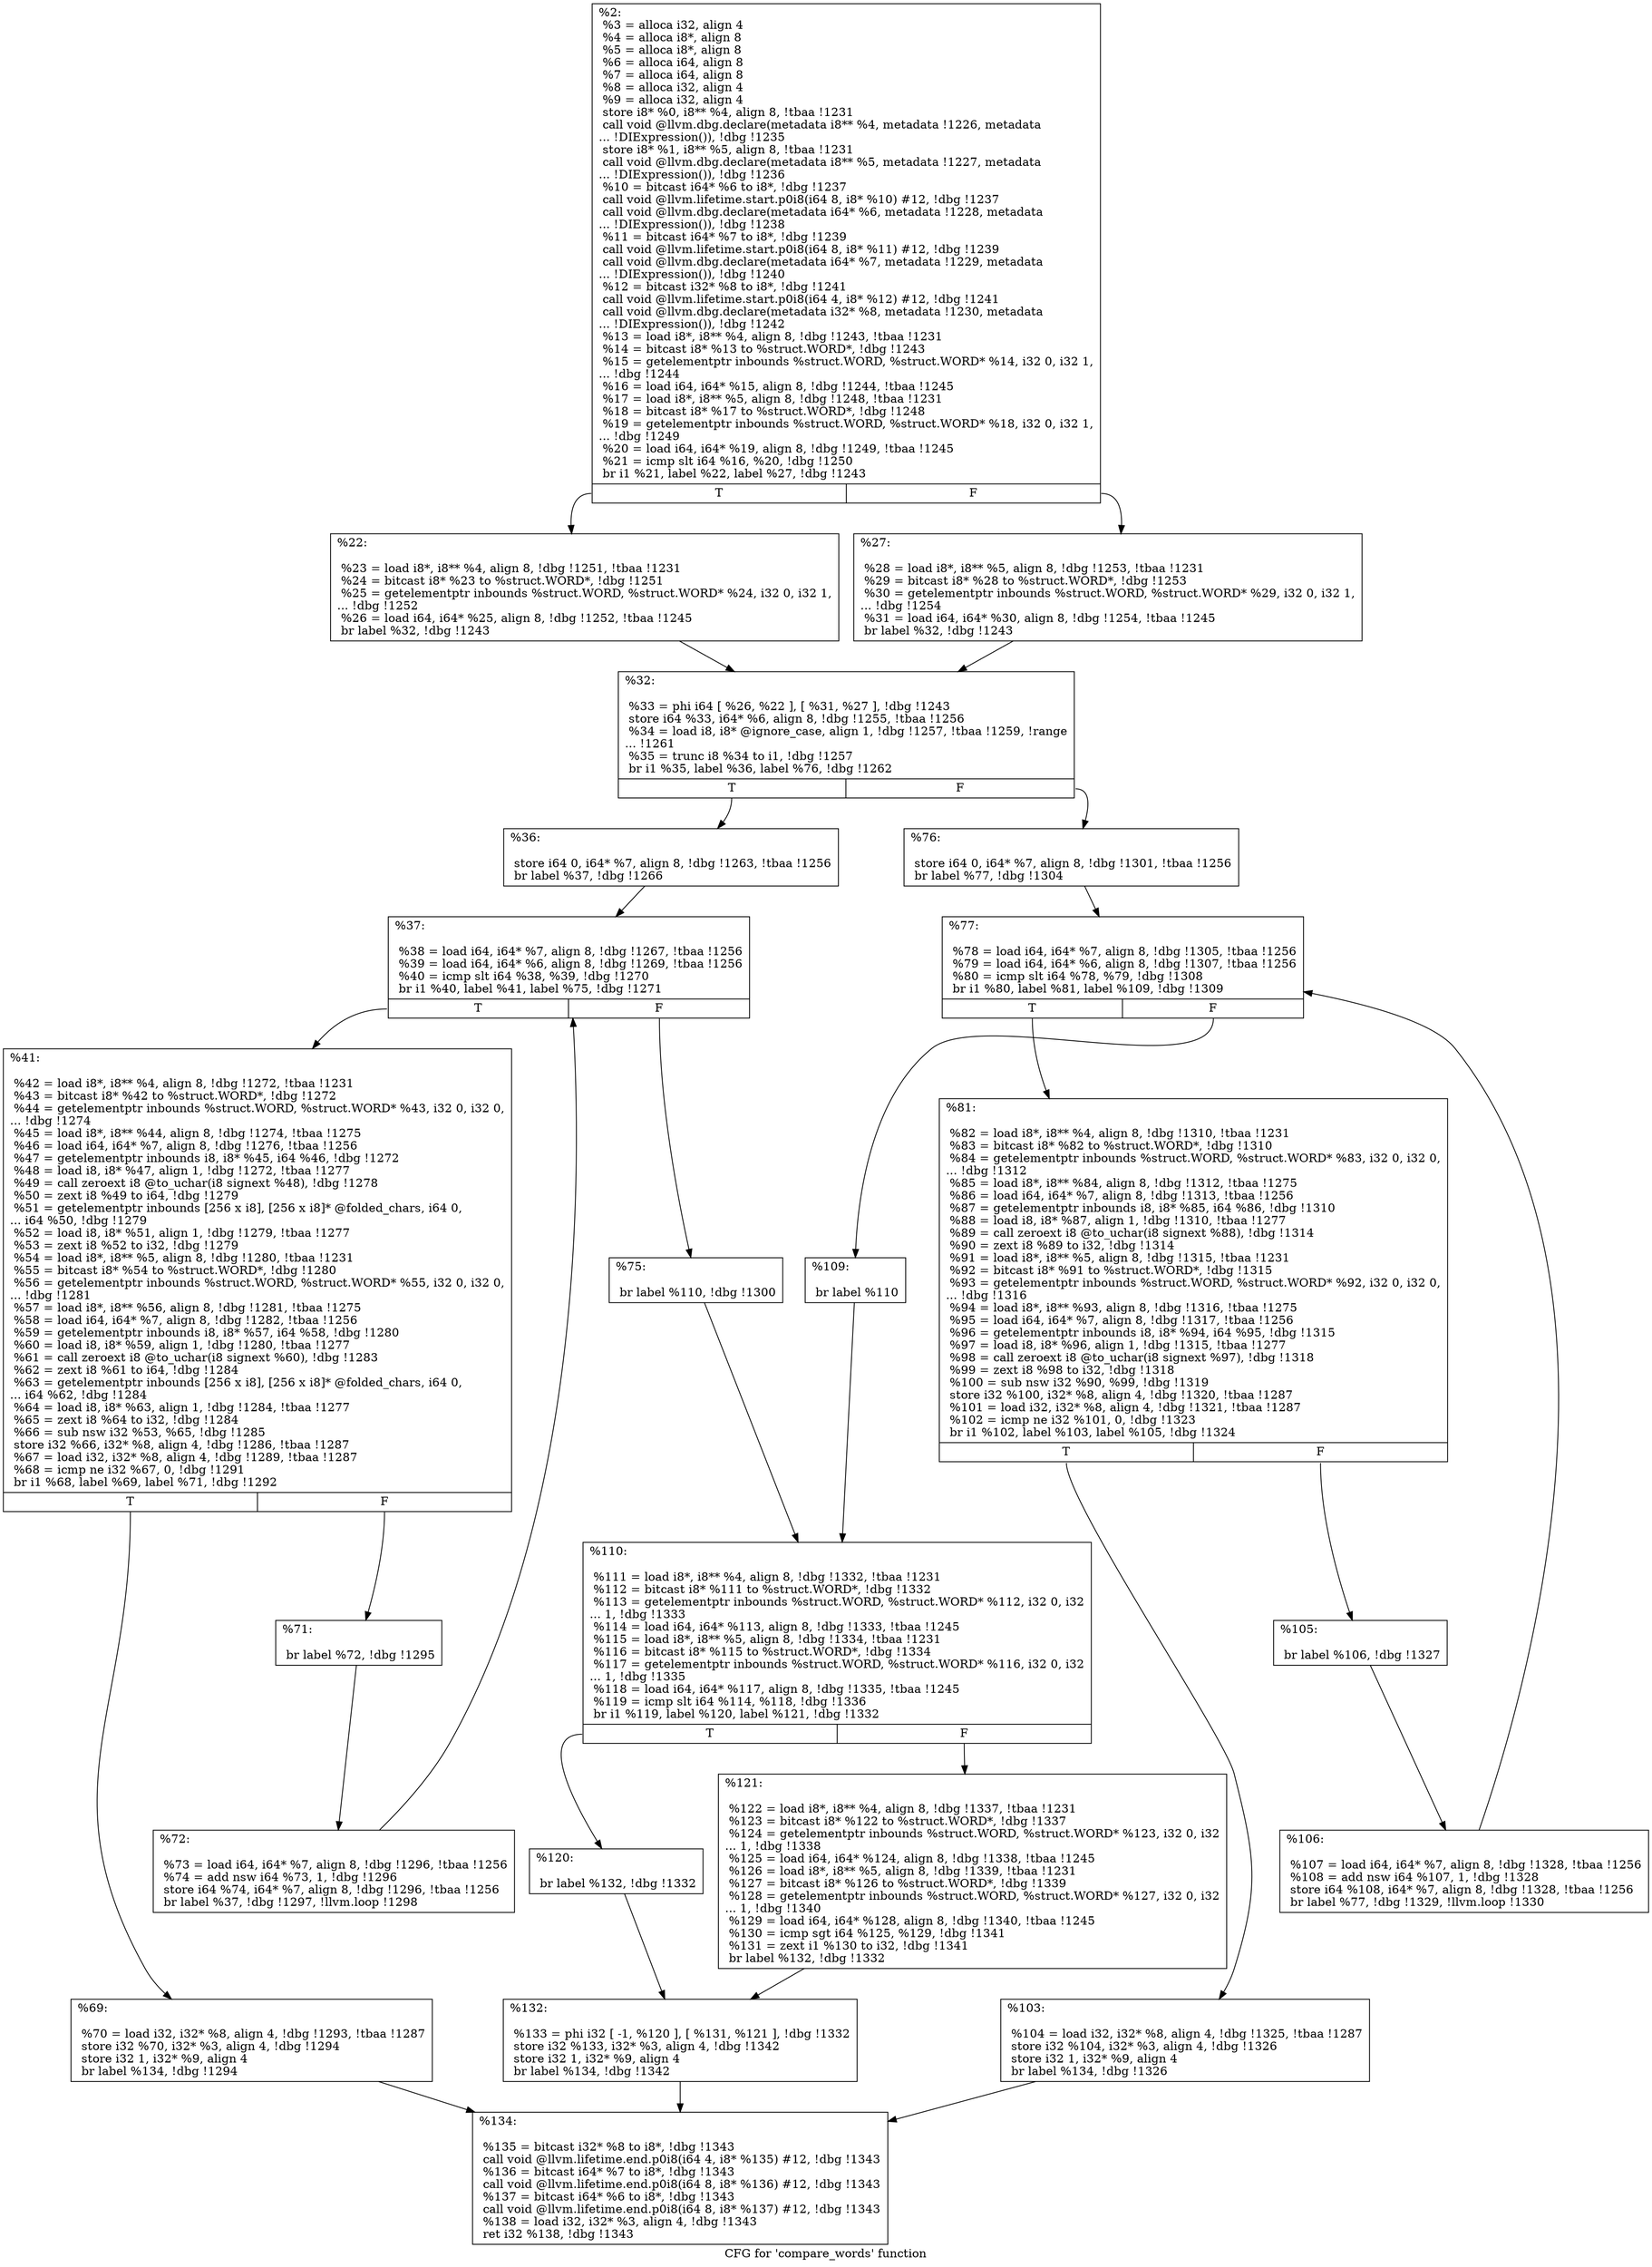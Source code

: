 digraph "CFG for 'compare_words' function" {
	label="CFG for 'compare_words' function";

	Node0x1a3dcb0 [shape=record,label="{%2:\l  %3 = alloca i32, align 4\l  %4 = alloca i8*, align 8\l  %5 = alloca i8*, align 8\l  %6 = alloca i64, align 8\l  %7 = alloca i64, align 8\l  %8 = alloca i32, align 4\l  %9 = alloca i32, align 4\l  store i8* %0, i8** %4, align 8, !tbaa !1231\l  call void @llvm.dbg.declare(metadata i8** %4, metadata !1226, metadata\l... !DIExpression()), !dbg !1235\l  store i8* %1, i8** %5, align 8, !tbaa !1231\l  call void @llvm.dbg.declare(metadata i8** %5, metadata !1227, metadata\l... !DIExpression()), !dbg !1236\l  %10 = bitcast i64* %6 to i8*, !dbg !1237\l  call void @llvm.lifetime.start.p0i8(i64 8, i8* %10) #12, !dbg !1237\l  call void @llvm.dbg.declare(metadata i64* %6, metadata !1228, metadata\l... !DIExpression()), !dbg !1238\l  %11 = bitcast i64* %7 to i8*, !dbg !1239\l  call void @llvm.lifetime.start.p0i8(i64 8, i8* %11) #12, !dbg !1239\l  call void @llvm.dbg.declare(metadata i64* %7, metadata !1229, metadata\l... !DIExpression()), !dbg !1240\l  %12 = bitcast i32* %8 to i8*, !dbg !1241\l  call void @llvm.lifetime.start.p0i8(i64 4, i8* %12) #12, !dbg !1241\l  call void @llvm.dbg.declare(metadata i32* %8, metadata !1230, metadata\l... !DIExpression()), !dbg !1242\l  %13 = load i8*, i8** %4, align 8, !dbg !1243, !tbaa !1231\l  %14 = bitcast i8* %13 to %struct.WORD*, !dbg !1243\l  %15 = getelementptr inbounds %struct.WORD, %struct.WORD* %14, i32 0, i32 1,\l... !dbg !1244\l  %16 = load i64, i64* %15, align 8, !dbg !1244, !tbaa !1245\l  %17 = load i8*, i8** %5, align 8, !dbg !1248, !tbaa !1231\l  %18 = bitcast i8* %17 to %struct.WORD*, !dbg !1248\l  %19 = getelementptr inbounds %struct.WORD, %struct.WORD* %18, i32 0, i32 1,\l... !dbg !1249\l  %20 = load i64, i64* %19, align 8, !dbg !1249, !tbaa !1245\l  %21 = icmp slt i64 %16, %20, !dbg !1250\l  br i1 %21, label %22, label %27, !dbg !1243\l|{<s0>T|<s1>F}}"];
	Node0x1a3dcb0:s0 -> Node0x1a3dd60;
	Node0x1a3dcb0:s1 -> Node0x1a3ddb0;
	Node0x1a3dd60 [shape=record,label="{%22:\l\l  %23 = load i8*, i8** %4, align 8, !dbg !1251, !tbaa !1231\l  %24 = bitcast i8* %23 to %struct.WORD*, !dbg !1251\l  %25 = getelementptr inbounds %struct.WORD, %struct.WORD* %24, i32 0, i32 1,\l... !dbg !1252\l  %26 = load i64, i64* %25, align 8, !dbg !1252, !tbaa !1245\l  br label %32, !dbg !1243\l}"];
	Node0x1a3dd60 -> Node0x1a3de00;
	Node0x1a3ddb0 [shape=record,label="{%27:\l\l  %28 = load i8*, i8** %5, align 8, !dbg !1253, !tbaa !1231\l  %29 = bitcast i8* %28 to %struct.WORD*, !dbg !1253\l  %30 = getelementptr inbounds %struct.WORD, %struct.WORD* %29, i32 0, i32 1,\l... !dbg !1254\l  %31 = load i64, i64* %30, align 8, !dbg !1254, !tbaa !1245\l  br label %32, !dbg !1243\l}"];
	Node0x1a3ddb0 -> Node0x1a3de00;
	Node0x1a3de00 [shape=record,label="{%32:\l\l  %33 = phi i64 [ %26, %22 ], [ %31, %27 ], !dbg !1243\l  store i64 %33, i64* %6, align 8, !dbg !1255, !tbaa !1256\l  %34 = load i8, i8* @ignore_case, align 1, !dbg !1257, !tbaa !1259, !range\l... !1261\l  %35 = trunc i8 %34 to i1, !dbg !1257\l  br i1 %35, label %36, label %76, !dbg !1262\l|{<s0>T|<s1>F}}"];
	Node0x1a3de00:s0 -> Node0x1a3de50;
	Node0x1a3de00:s1 -> Node0x1a3e080;
	Node0x1a3de50 [shape=record,label="{%36:\l\l  store i64 0, i64* %7, align 8, !dbg !1263, !tbaa !1256\l  br label %37, !dbg !1266\l}"];
	Node0x1a3de50 -> Node0x1a3dea0;
	Node0x1a3dea0 [shape=record,label="{%37:\l\l  %38 = load i64, i64* %7, align 8, !dbg !1267, !tbaa !1256\l  %39 = load i64, i64* %6, align 8, !dbg !1269, !tbaa !1256\l  %40 = icmp slt i64 %38, %39, !dbg !1270\l  br i1 %40, label %41, label %75, !dbg !1271\l|{<s0>T|<s1>F}}"];
	Node0x1a3dea0:s0 -> Node0x1a3def0;
	Node0x1a3dea0:s1 -> Node0x1a3e030;
	Node0x1a3def0 [shape=record,label="{%41:\l\l  %42 = load i8*, i8** %4, align 8, !dbg !1272, !tbaa !1231\l  %43 = bitcast i8* %42 to %struct.WORD*, !dbg !1272\l  %44 = getelementptr inbounds %struct.WORD, %struct.WORD* %43, i32 0, i32 0,\l... !dbg !1274\l  %45 = load i8*, i8** %44, align 8, !dbg !1274, !tbaa !1275\l  %46 = load i64, i64* %7, align 8, !dbg !1276, !tbaa !1256\l  %47 = getelementptr inbounds i8, i8* %45, i64 %46, !dbg !1272\l  %48 = load i8, i8* %47, align 1, !dbg !1272, !tbaa !1277\l  %49 = call zeroext i8 @to_uchar(i8 signext %48), !dbg !1278\l  %50 = zext i8 %49 to i64, !dbg !1279\l  %51 = getelementptr inbounds [256 x i8], [256 x i8]* @folded_chars, i64 0,\l... i64 %50, !dbg !1279\l  %52 = load i8, i8* %51, align 1, !dbg !1279, !tbaa !1277\l  %53 = zext i8 %52 to i32, !dbg !1279\l  %54 = load i8*, i8** %5, align 8, !dbg !1280, !tbaa !1231\l  %55 = bitcast i8* %54 to %struct.WORD*, !dbg !1280\l  %56 = getelementptr inbounds %struct.WORD, %struct.WORD* %55, i32 0, i32 0,\l... !dbg !1281\l  %57 = load i8*, i8** %56, align 8, !dbg !1281, !tbaa !1275\l  %58 = load i64, i64* %7, align 8, !dbg !1282, !tbaa !1256\l  %59 = getelementptr inbounds i8, i8* %57, i64 %58, !dbg !1280\l  %60 = load i8, i8* %59, align 1, !dbg !1280, !tbaa !1277\l  %61 = call zeroext i8 @to_uchar(i8 signext %60), !dbg !1283\l  %62 = zext i8 %61 to i64, !dbg !1284\l  %63 = getelementptr inbounds [256 x i8], [256 x i8]* @folded_chars, i64 0,\l... i64 %62, !dbg !1284\l  %64 = load i8, i8* %63, align 1, !dbg !1284, !tbaa !1277\l  %65 = zext i8 %64 to i32, !dbg !1284\l  %66 = sub nsw i32 %53, %65, !dbg !1285\l  store i32 %66, i32* %8, align 4, !dbg !1286, !tbaa !1287\l  %67 = load i32, i32* %8, align 4, !dbg !1289, !tbaa !1287\l  %68 = icmp ne i32 %67, 0, !dbg !1291\l  br i1 %68, label %69, label %71, !dbg !1292\l|{<s0>T|<s1>F}}"];
	Node0x1a3def0:s0 -> Node0x1a3df40;
	Node0x1a3def0:s1 -> Node0x1a3df90;
	Node0x1a3df40 [shape=record,label="{%69:\l\l  %70 = load i32, i32* %8, align 4, !dbg !1293, !tbaa !1287\l  store i32 %70, i32* %3, align 4, !dbg !1294\l  store i32 1, i32* %9, align 4\l  br label %134, !dbg !1294\l}"];
	Node0x1a3df40 -> Node0x1a3e3f0;
	Node0x1a3df90 [shape=record,label="{%71:\l\l  br label %72, !dbg !1295\l}"];
	Node0x1a3df90 -> Node0x1a3dfe0;
	Node0x1a3dfe0 [shape=record,label="{%72:\l\l  %73 = load i64, i64* %7, align 8, !dbg !1296, !tbaa !1256\l  %74 = add nsw i64 %73, 1, !dbg !1296\l  store i64 %74, i64* %7, align 8, !dbg !1296, !tbaa !1256\l  br label %37, !dbg !1297, !llvm.loop !1298\l}"];
	Node0x1a3dfe0 -> Node0x1a3dea0;
	Node0x1a3e030 [shape=record,label="{%75:\l\l  br label %110, !dbg !1300\l}"];
	Node0x1a3e030 -> Node0x1a3e2b0;
	Node0x1a3e080 [shape=record,label="{%76:\l\l  store i64 0, i64* %7, align 8, !dbg !1301, !tbaa !1256\l  br label %77, !dbg !1304\l}"];
	Node0x1a3e080 -> Node0x1a3e0d0;
	Node0x1a3e0d0 [shape=record,label="{%77:\l\l  %78 = load i64, i64* %7, align 8, !dbg !1305, !tbaa !1256\l  %79 = load i64, i64* %6, align 8, !dbg !1307, !tbaa !1256\l  %80 = icmp slt i64 %78, %79, !dbg !1308\l  br i1 %80, label %81, label %109, !dbg !1309\l|{<s0>T|<s1>F}}"];
	Node0x1a3e0d0:s0 -> Node0x1a3e120;
	Node0x1a3e0d0:s1 -> Node0x1a3e260;
	Node0x1a3e120 [shape=record,label="{%81:\l\l  %82 = load i8*, i8** %4, align 8, !dbg !1310, !tbaa !1231\l  %83 = bitcast i8* %82 to %struct.WORD*, !dbg !1310\l  %84 = getelementptr inbounds %struct.WORD, %struct.WORD* %83, i32 0, i32 0,\l... !dbg !1312\l  %85 = load i8*, i8** %84, align 8, !dbg !1312, !tbaa !1275\l  %86 = load i64, i64* %7, align 8, !dbg !1313, !tbaa !1256\l  %87 = getelementptr inbounds i8, i8* %85, i64 %86, !dbg !1310\l  %88 = load i8, i8* %87, align 1, !dbg !1310, !tbaa !1277\l  %89 = call zeroext i8 @to_uchar(i8 signext %88), !dbg !1314\l  %90 = zext i8 %89 to i32, !dbg !1314\l  %91 = load i8*, i8** %5, align 8, !dbg !1315, !tbaa !1231\l  %92 = bitcast i8* %91 to %struct.WORD*, !dbg !1315\l  %93 = getelementptr inbounds %struct.WORD, %struct.WORD* %92, i32 0, i32 0,\l... !dbg !1316\l  %94 = load i8*, i8** %93, align 8, !dbg !1316, !tbaa !1275\l  %95 = load i64, i64* %7, align 8, !dbg !1317, !tbaa !1256\l  %96 = getelementptr inbounds i8, i8* %94, i64 %95, !dbg !1315\l  %97 = load i8, i8* %96, align 1, !dbg !1315, !tbaa !1277\l  %98 = call zeroext i8 @to_uchar(i8 signext %97), !dbg !1318\l  %99 = zext i8 %98 to i32, !dbg !1318\l  %100 = sub nsw i32 %90, %99, !dbg !1319\l  store i32 %100, i32* %8, align 4, !dbg !1320, !tbaa !1287\l  %101 = load i32, i32* %8, align 4, !dbg !1321, !tbaa !1287\l  %102 = icmp ne i32 %101, 0, !dbg !1323\l  br i1 %102, label %103, label %105, !dbg !1324\l|{<s0>T|<s1>F}}"];
	Node0x1a3e120:s0 -> Node0x1a3e170;
	Node0x1a3e120:s1 -> Node0x1a3e1c0;
	Node0x1a3e170 [shape=record,label="{%103:\l\l  %104 = load i32, i32* %8, align 4, !dbg !1325, !tbaa !1287\l  store i32 %104, i32* %3, align 4, !dbg !1326\l  store i32 1, i32* %9, align 4\l  br label %134, !dbg !1326\l}"];
	Node0x1a3e170 -> Node0x1a3e3f0;
	Node0x1a3e1c0 [shape=record,label="{%105:\l\l  br label %106, !dbg !1327\l}"];
	Node0x1a3e1c0 -> Node0x1a3e210;
	Node0x1a3e210 [shape=record,label="{%106:\l\l  %107 = load i64, i64* %7, align 8, !dbg !1328, !tbaa !1256\l  %108 = add nsw i64 %107, 1, !dbg !1328\l  store i64 %108, i64* %7, align 8, !dbg !1328, !tbaa !1256\l  br label %77, !dbg !1329, !llvm.loop !1330\l}"];
	Node0x1a3e210 -> Node0x1a3e0d0;
	Node0x1a3e260 [shape=record,label="{%109:\l\l  br label %110\l}"];
	Node0x1a3e260 -> Node0x1a3e2b0;
	Node0x1a3e2b0 [shape=record,label="{%110:\l\l  %111 = load i8*, i8** %4, align 8, !dbg !1332, !tbaa !1231\l  %112 = bitcast i8* %111 to %struct.WORD*, !dbg !1332\l  %113 = getelementptr inbounds %struct.WORD, %struct.WORD* %112, i32 0, i32\l... 1, !dbg !1333\l  %114 = load i64, i64* %113, align 8, !dbg !1333, !tbaa !1245\l  %115 = load i8*, i8** %5, align 8, !dbg !1334, !tbaa !1231\l  %116 = bitcast i8* %115 to %struct.WORD*, !dbg !1334\l  %117 = getelementptr inbounds %struct.WORD, %struct.WORD* %116, i32 0, i32\l... 1, !dbg !1335\l  %118 = load i64, i64* %117, align 8, !dbg !1335, !tbaa !1245\l  %119 = icmp slt i64 %114, %118, !dbg !1336\l  br i1 %119, label %120, label %121, !dbg !1332\l|{<s0>T|<s1>F}}"];
	Node0x1a3e2b0:s0 -> Node0x1a3e300;
	Node0x1a3e2b0:s1 -> Node0x1a3e350;
	Node0x1a3e300 [shape=record,label="{%120:\l\l  br label %132, !dbg !1332\l}"];
	Node0x1a3e300 -> Node0x1a3e3a0;
	Node0x1a3e350 [shape=record,label="{%121:\l\l  %122 = load i8*, i8** %4, align 8, !dbg !1337, !tbaa !1231\l  %123 = bitcast i8* %122 to %struct.WORD*, !dbg !1337\l  %124 = getelementptr inbounds %struct.WORD, %struct.WORD* %123, i32 0, i32\l... 1, !dbg !1338\l  %125 = load i64, i64* %124, align 8, !dbg !1338, !tbaa !1245\l  %126 = load i8*, i8** %5, align 8, !dbg !1339, !tbaa !1231\l  %127 = bitcast i8* %126 to %struct.WORD*, !dbg !1339\l  %128 = getelementptr inbounds %struct.WORD, %struct.WORD* %127, i32 0, i32\l... 1, !dbg !1340\l  %129 = load i64, i64* %128, align 8, !dbg !1340, !tbaa !1245\l  %130 = icmp sgt i64 %125, %129, !dbg !1341\l  %131 = zext i1 %130 to i32, !dbg !1341\l  br label %132, !dbg !1332\l}"];
	Node0x1a3e350 -> Node0x1a3e3a0;
	Node0x1a3e3a0 [shape=record,label="{%132:\l\l  %133 = phi i32 [ -1, %120 ], [ %131, %121 ], !dbg !1332\l  store i32 %133, i32* %3, align 4, !dbg !1342\l  store i32 1, i32* %9, align 4\l  br label %134, !dbg !1342\l}"];
	Node0x1a3e3a0 -> Node0x1a3e3f0;
	Node0x1a3e3f0 [shape=record,label="{%134:\l\l  %135 = bitcast i32* %8 to i8*, !dbg !1343\l  call void @llvm.lifetime.end.p0i8(i64 4, i8* %135) #12, !dbg !1343\l  %136 = bitcast i64* %7 to i8*, !dbg !1343\l  call void @llvm.lifetime.end.p0i8(i64 8, i8* %136) #12, !dbg !1343\l  %137 = bitcast i64* %6 to i8*, !dbg !1343\l  call void @llvm.lifetime.end.p0i8(i64 8, i8* %137) #12, !dbg !1343\l  %138 = load i32, i32* %3, align 4, !dbg !1343\l  ret i32 %138, !dbg !1343\l}"];
}
